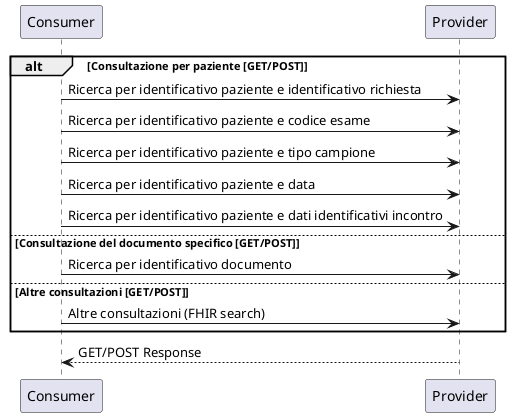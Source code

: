 @startuml
alt  Consultazione per paziente [GET/POST]
Consumer -> Provider: Ricerca per identificativo paziente e identificativo richiesta
Consumer -> Provider: Ricerca per identificativo paziente e codice esame 
Consumer -> Provider: Ricerca per identificativo paziente e tipo campione
Consumer -> Provider: Ricerca per identificativo paziente e data 
Consumer -> Provider: Ricerca per identificativo paziente e dati identificativi incontro

else  Consultazione del documento specifico [GET/POST]
Consumer -> Provider: Ricerca per identificativo documento

else Altre consultazioni [GET/POST]
Consumer -> Provider: Altre consultazioni (FHIR search)

end
Provider --> Consumer: GET/POST Response 
@enduml